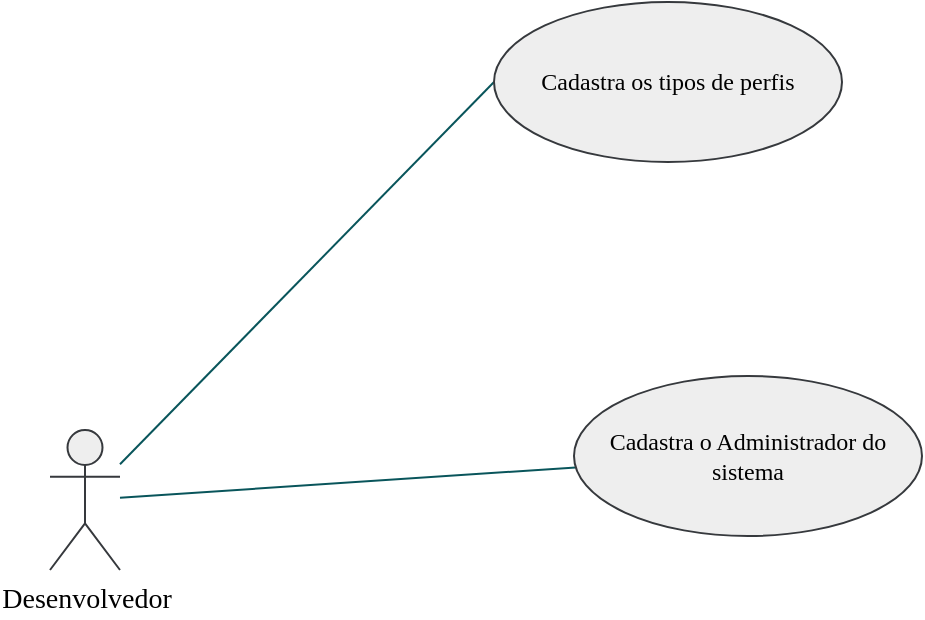 <mxfile version="26.0.9" pages="4">
  <diagram name="Atribuição de perfil" id="QcxXevKub5DLStYah1T8">
    <mxGraphModel dx="1036" dy="606" grid="0" gridSize="10" guides="1" tooltips="1" connect="1" arrows="1" fold="1" page="1" pageScale="1" pageWidth="827" pageHeight="1169" math="0" shadow="0">
      <root>
        <mxCell id="0" />
        <mxCell id="1" parent="0" />
        <mxCell id="35acMdycuWcn4WFv4V1S-10" style="edgeStyle=none;shape=connector;rounded=0;orthogonalLoop=1;jettySize=auto;html=1;entryX=0;entryY=0.5;entryDx=0;entryDy=0;strokeColor=#09555B;align=center;verticalAlign=middle;fontFamily=JetBrains Mono;fontSource=https%3A%2F%2Ffonts.googleapis.com%2Fcss%3Ffamily%3DJetBrains%2BMono;fontSize=12;fontColor=default;labelBackgroundColor=none;startFill=0;endArrow=none;" parent="1" source="35acMdycuWcn4WFv4V1S-2" target="35acMdycuWcn4WFv4V1S-3" edge="1">
          <mxGeometry relative="1" as="geometry" />
        </mxCell>
        <mxCell id="35acMdycuWcn4WFv4V1S-12" style="edgeStyle=none;shape=connector;rounded=0;orthogonalLoop=1;jettySize=auto;html=1;strokeColor=#09555B;align=center;verticalAlign=middle;fontFamily=JetBrains Mono;fontSource=https%3A%2F%2Ffonts.googleapis.com%2Fcss%3Ffamily%3DJetBrains%2BMono;fontSize=12;fontColor=default;labelBackgroundColor=none;startFill=0;endArrow=none;" parent="1" source="35acMdycuWcn4WFv4V1S-2" target="35acMdycuWcn4WFv4V1S-11" edge="1">
          <mxGeometry relative="1" as="geometry" />
        </mxCell>
        <mxCell id="35acMdycuWcn4WFv4V1S-2" value="&lt;font style=&quot;font-size: 14px;&quot; data-font-src=&quot;https://fonts.googleapis.com/css?family=JetBrains+Mono&quot; face=&quot;JetBrains Mono&quot;&gt;Desenvolvedor&lt;/font&gt;" style="shape=umlActor;verticalLabelPosition=bottom;verticalAlign=top;html=1;rounded=0;labelBackgroundColor=none;fillColor=#eeeeee;strokeColor=#36393d;" parent="1" vertex="1">
          <mxGeometry x="196" y="595" width="35" height="70" as="geometry" />
        </mxCell>
        <mxCell id="35acMdycuWcn4WFv4V1S-3" value="Cadastra os tipos de perfis" style="ellipse;whiteSpace=wrap;html=1;labelBackgroundColor=none;fontFamily=JetBrains Mono;fontSource=https%3A%2F%2Ffonts.googleapis.com%2Fcss%3Ffamily%3DJetBrains%2BMono;fillColor=#eeeeee;strokeColor=#36393d;" parent="1" vertex="1">
          <mxGeometry x="418" y="381" width="174" height="80" as="geometry" />
        </mxCell>
        <mxCell id="35acMdycuWcn4WFv4V1S-11" value="Cadastra o Administrador do sistema" style="ellipse;whiteSpace=wrap;html=1;labelBackgroundColor=none;fontFamily=JetBrains Mono;fontSource=https%3A%2F%2Ffonts.googleapis.com%2Fcss%3Ffamily%3DJetBrains%2BMono;fillColor=#eeeeee;strokeColor=#36393d;" parent="1" vertex="1">
          <mxGeometry x="458" y="568" width="174" height="80" as="geometry" />
        </mxCell>
      </root>
    </mxGraphModel>
  </diagram>
  <diagram name="Funções Administrador" id="c5BmnECyzApVZZUjmrsU">
    <mxGraphModel dx="1219" dy="721" grid="0" gridSize="10" guides="1" tooltips="1" connect="1" arrows="1" fold="1" page="1" pageScale="1" pageWidth="827" pageHeight="1169" math="0" shadow="0">
      <root>
        <mxCell id="ToV2DuI7_0UeVNSTOhYE-0" />
        <mxCell id="ToV2DuI7_0UeVNSTOhYE-1" parent="ToV2DuI7_0UeVNSTOhYE-0" />
        <mxCell id="ToV2DuI7_0UeVNSTOhYE-2" style="edgeStyle=none;shape=connector;rounded=0;orthogonalLoop=1;jettySize=auto;html=1;strokeColor=#09555B;align=center;verticalAlign=middle;fontFamily=JetBrains Mono;fontSource=https%3A%2F%2Ffonts.googleapis.com%2Fcss%3Ffamily%3DJetBrains%2BMono;fontSize=12;fontColor=default;labelBackgroundColor=none;startFill=0;endArrow=none;" parent="ToV2DuI7_0UeVNSTOhYE-1" source="ToV2DuI7_0UeVNSTOhYE-4" target="ToV2DuI7_0UeVNSTOhYE-5" edge="1">
          <mxGeometry relative="1" as="geometry" />
        </mxCell>
        <mxCell id="ToV2DuI7_0UeVNSTOhYE-3" style="edgeStyle=none;shape=connector;rounded=0;orthogonalLoop=1;jettySize=auto;html=1;strokeColor=#09555B;align=center;verticalAlign=middle;fontFamily=JetBrains Mono;fontSource=https%3A%2F%2Ffonts.googleapis.com%2Fcss%3Ffamily%3DJetBrains%2BMono;fontSize=12;fontColor=default;labelBackgroundColor=none;startFill=0;endArrow=none;" parent="ToV2DuI7_0UeVNSTOhYE-1" source="ToV2DuI7_0UeVNSTOhYE-4" target="ToV2DuI7_0UeVNSTOhYE-6" edge="1">
          <mxGeometry relative="1" as="geometry" />
        </mxCell>
        <mxCell id="I6MJ0TdbmxPSn6hVt5Xg-2" style="edgeStyle=none;shape=connector;rounded=0;orthogonalLoop=1;jettySize=auto;html=1;strokeColor=#09555B;align=center;verticalAlign=middle;fontFamily=JetBrains Mono;fontSource=https%3A%2F%2Ffonts.googleapis.com%2Fcss%3Ffamily%3DJetBrains%2BMono;fontSize=12;fontColor=default;labelBackgroundColor=none;startFill=0;endArrow=none;" parent="ToV2DuI7_0UeVNSTOhYE-1" source="ToV2DuI7_0UeVNSTOhYE-4" target="I6MJ0TdbmxPSn6hVt5Xg-0" edge="1">
          <mxGeometry relative="1" as="geometry" />
        </mxCell>
        <mxCell id="I6MJ0TdbmxPSn6hVt5Xg-3" style="edgeStyle=none;shape=connector;rounded=0;orthogonalLoop=1;jettySize=auto;html=1;strokeColor=#09555B;align=center;verticalAlign=middle;fontFamily=JetBrains Mono;fontSource=https%3A%2F%2Ffonts.googleapis.com%2Fcss%3Ffamily%3DJetBrains%2BMono;fontSize=12;fontColor=default;labelBackgroundColor=none;startFill=0;endArrow=none;" parent="ToV2DuI7_0UeVNSTOhYE-1" source="ToV2DuI7_0UeVNSTOhYE-4" target="I6MJ0TdbmxPSn6hVt5Xg-1" edge="1">
          <mxGeometry relative="1" as="geometry" />
        </mxCell>
        <mxCell id="I6MJ0TdbmxPSn6hVt5Xg-5" style="edgeStyle=none;shape=connector;rounded=0;orthogonalLoop=1;jettySize=auto;html=1;strokeColor=#09555B;align=center;verticalAlign=middle;fontFamily=JetBrains Mono;fontSource=https%3A%2F%2Ffonts.googleapis.com%2Fcss%3Ffamily%3DJetBrains%2BMono;fontSize=12;fontColor=default;labelBackgroundColor=none;startFill=0;endArrow=none;" parent="ToV2DuI7_0UeVNSTOhYE-1" source="ToV2DuI7_0UeVNSTOhYE-4" target="I6MJ0TdbmxPSn6hVt5Xg-4" edge="1">
          <mxGeometry relative="1" as="geometry" />
        </mxCell>
        <mxCell id="I6MJ0TdbmxPSn6hVt5Xg-7" style="edgeStyle=none;shape=connector;rounded=0;orthogonalLoop=1;jettySize=auto;html=1;strokeColor=#09555B;align=center;verticalAlign=middle;fontFamily=JetBrains Mono;fontSource=https%3A%2F%2Ffonts.googleapis.com%2Fcss%3Ffamily%3DJetBrains%2BMono;fontSize=12;fontColor=default;labelBackgroundColor=none;startFill=0;endArrow=none;" parent="ToV2DuI7_0UeVNSTOhYE-1" source="ToV2DuI7_0UeVNSTOhYE-4" target="I6MJ0TdbmxPSn6hVt5Xg-6" edge="1">
          <mxGeometry relative="1" as="geometry" />
        </mxCell>
        <mxCell id="p391m22RNpDcnVjhGMRH-1" style="edgeStyle=none;shape=connector;rounded=0;orthogonalLoop=1;jettySize=auto;html=1;strokeColor=#09555B;align=center;verticalAlign=middle;fontFamily=JetBrains Mono;fontSource=https%3A%2F%2Ffonts.googleapis.com%2Fcss%3Ffamily%3DJetBrains%2BMono;fontSize=12;fontColor=default;labelBackgroundColor=none;startFill=0;endArrow=none;" parent="ToV2DuI7_0UeVNSTOhYE-1" source="ToV2DuI7_0UeVNSTOhYE-4" target="p391m22RNpDcnVjhGMRH-0" edge="1">
          <mxGeometry relative="1" as="geometry" />
        </mxCell>
        <mxCell id="ToV2DuI7_0UeVNSTOhYE-4" value="&lt;font style=&quot;font-size: 14px;&quot; data-font-src=&quot;https://fonts.googleapis.com/css?family=JetBrains+Mono&quot; face=&quot;JetBrains Mono&quot;&gt;Administrador&lt;/font&gt;" style="shape=umlActor;verticalLabelPosition=bottom;verticalAlign=top;html=1;rounded=0;labelBackgroundColor=none;fillColor=#eeeeee;strokeColor=#36393d;" parent="ToV2DuI7_0UeVNSTOhYE-1" vertex="1">
          <mxGeometry x="160" y="387" width="35" height="70" as="geometry" />
        </mxCell>
        <mxCell id="ToV2DuI7_0UeVNSTOhYE-5" value="Mantém funcionários" style="ellipse;whiteSpace=wrap;html=1;labelBackgroundColor=none;fontFamily=JetBrains Mono;fontSource=https%3A%2F%2Ffonts.googleapis.com%2Fcss%3Ffamily%3DJetBrains%2BMono;fillColor=#eeeeee;strokeColor=#36393d;" parent="ToV2DuI7_0UeVNSTOhYE-1" vertex="1">
          <mxGeometry x="195" y="19" width="174" height="80" as="geometry" />
        </mxCell>
        <mxCell id="ToV2DuI7_0UeVNSTOhYE-6" value="Mantém procedimentos" style="ellipse;whiteSpace=wrap;html=1;labelBackgroundColor=none;fontFamily=JetBrains Mono;fontSource=https%3A%2F%2Ffonts.googleapis.com%2Fcss%3Ffamily%3DJetBrains%2BMono;fillColor=#eeeeee;strokeColor=#36393d;" parent="ToV2DuI7_0UeVNSTOhYE-1" vertex="1">
          <mxGeometry x="501" y="67" width="174" height="80" as="geometry" />
        </mxCell>
        <mxCell id="I6MJ0TdbmxPSn6hVt5Xg-0" value="Mantém clientes" style="ellipse;whiteSpace=wrap;html=1;labelBackgroundColor=none;fontFamily=JetBrains Mono;fontSource=https%3A%2F%2Ffonts.googleapis.com%2Fcss%3Ffamily%3DJetBrains%2BMono;fillColor=#eeeeee;strokeColor=#36393d;" parent="ToV2DuI7_0UeVNSTOhYE-1" vertex="1">
          <mxGeometry x="413" y="307" width="174" height="80" as="geometry" />
        </mxCell>
        <mxCell id="I6MJ0TdbmxPSn6hVt5Xg-1" value="Mantém agendamentos" style="ellipse;whiteSpace=wrap;html=1;labelBackgroundColor=none;fontFamily=JetBrains Mono;fontSource=https%3A%2F%2Ffonts.googleapis.com%2Fcss%3Ffamily%3DJetBrains%2BMono;fillColor=#eeeeee;strokeColor=#36393d;" parent="ToV2DuI7_0UeVNSTOhYE-1" vertex="1">
          <mxGeometry x="387" y="507" width="174" height="80" as="geometry" />
        </mxCell>
        <mxCell id="I6MJ0TdbmxPSn6hVt5Xg-4" value="Exporta relatórios de agendamentos" style="ellipse;whiteSpace=wrap;html=1;labelBackgroundColor=none;fontFamily=JetBrains Mono;fontSource=https%3A%2F%2Ffonts.googleapis.com%2Fcss%3Ffamily%3DJetBrains%2BMono;fillColor=#eeeeee;strokeColor=#36393d;" parent="ToV2DuI7_0UeVNSTOhYE-1" vertex="1">
          <mxGeometry x="216" y="603" width="174" height="80" as="geometry" />
        </mxCell>
        <mxCell id="I6MJ0TdbmxPSn6hVt5Xg-6" value="Troca senha de acesso" style="ellipse;whiteSpace=wrap;html=1;labelBackgroundColor=none;fontFamily=JetBrains Mono;fontSource=https%3A%2F%2Ffonts.googleapis.com%2Fcss%3Ffamily%3DJetBrains%2BMono;fillColor=#eeeeee;strokeColor=#36393d;" parent="ToV2DuI7_0UeVNSTOhYE-1" vertex="1">
          <mxGeometry x="112" y="733" width="174" height="80" as="geometry" />
        </mxCell>
        <mxCell id="p391m22RNpDcnVjhGMRH-0" value="Troca e-mail" style="ellipse;whiteSpace=wrap;html=1;labelBackgroundColor=none;fontFamily=JetBrains Mono;fontSource=https%3A%2F%2Ffonts.googleapis.com%2Fcss%3Ffamily%3DJetBrains%2BMono;fillColor=#eeeeee;strokeColor=#36393d;" parent="ToV2DuI7_0UeVNSTOhYE-1" vertex="1">
          <mxGeometry y="581" width="174" height="80" as="geometry" />
        </mxCell>
        <mxCell id="wlDGoLby7ee5ka31LJ2--1" value="Realiza login no sistema" style="ellipse;whiteSpace=wrap;html=1;labelBackgroundColor=none;fontFamily=JetBrains Mono;fontSource=https%3A%2F%2Ffonts.googleapis.com%2Fcss%3Ffamily%3DJetBrains%2BMono;fillColor=#eeeeee;strokeColor=#36393d;" vertex="1" parent="ToV2DuI7_0UeVNSTOhYE-1">
          <mxGeometry x="32" y="130" width="174" height="80" as="geometry" />
        </mxCell>
        <mxCell id="wlDGoLby7ee5ka31LJ2--2" style="edgeStyle=none;shape=connector;rounded=0;orthogonalLoop=1;jettySize=auto;html=1;entryX=0.75;entryY=0.1;entryDx=0;entryDy=0;entryPerimeter=0;strokeColor=#09555B;align=center;verticalAlign=middle;fontFamily=JetBrains Mono;fontSource=https%3A%2F%2Ffonts.googleapis.com%2Fcss%3Ffamily%3DJetBrains%2BMono;fontSize=12;fontColor=default;labelBackgroundColor=none;startFill=0;endArrow=none;" edge="1" parent="ToV2DuI7_0UeVNSTOhYE-1" source="wlDGoLby7ee5ka31LJ2--1" target="ToV2DuI7_0UeVNSTOhYE-4">
          <mxGeometry relative="1" as="geometry" />
        </mxCell>
        <mxCell id="-xNebnVi-m2a52kqDaa9-0" value="Consulta funcionários" style="ellipse;whiteSpace=wrap;html=1;labelBackgroundColor=none;fontFamily=JetBrains Mono;fontSource=https%3A%2F%2Ffonts.googleapis.com%2Fcss%3Ffamily%3DJetBrains%2BMono;fillColor=#eeeeee;strokeColor=#36393d;" vertex="1" parent="ToV2DuI7_0UeVNSTOhYE-1">
          <mxGeometry x="281" y="133" width="174" height="80" as="geometry" />
        </mxCell>
        <mxCell id="-xNebnVi-m2a52kqDaa9-1" style="edgeStyle=none;shape=connector;rounded=0;orthogonalLoop=1;jettySize=auto;html=1;entryX=1;entryY=0.333;entryDx=0;entryDy=0;entryPerimeter=0;strokeColor=#09555B;align=center;verticalAlign=middle;fontFamily=JetBrains Mono;fontSource=https%3A%2F%2Ffonts.googleapis.com%2Fcss%3Ffamily%3DJetBrains%2BMono;fontSize=12;fontColor=default;labelBackgroundColor=none;startFill=0;endArrow=none;" edge="1" parent="ToV2DuI7_0UeVNSTOhYE-1" source="-xNebnVi-m2a52kqDaa9-0" target="ToV2DuI7_0UeVNSTOhYE-4">
          <mxGeometry relative="1" as="geometry" />
        </mxCell>
        <mxCell id="-xNebnVi-m2a52kqDaa9-2" value="Consulta procedimentos" style="ellipse;whiteSpace=wrap;html=1;labelBackgroundColor=none;fontFamily=JetBrains Mono;fontSource=https%3A%2F%2Ffonts.googleapis.com%2Fcss%3Ffamily%3DJetBrains%2BMono;fillColor=#eeeeee;strokeColor=#36393d;" vertex="1" parent="ToV2DuI7_0UeVNSTOhYE-1">
          <mxGeometry x="494" y="191" width="174" height="80" as="geometry" />
        </mxCell>
        <mxCell id="sOFXwfNxksdlcMrFYQnq-0" style="edgeStyle=none;shape=connector;rounded=0;orthogonalLoop=1;jettySize=auto;html=1;entryX=0.56;entryY=0.276;entryDx=0;entryDy=0;entryPerimeter=0;strokeColor=#09555B;align=center;verticalAlign=middle;fontFamily=JetBrains Mono;fontSource=https%3A%2F%2Ffonts.googleapis.com%2Fcss%3Ffamily%3DJetBrains%2BMono;fontSize=12;fontColor=default;labelBackgroundColor=none;startFill=0;endArrow=none;" edge="1" parent="ToV2DuI7_0UeVNSTOhYE-1" source="-xNebnVi-m2a52kqDaa9-2" target="ToV2DuI7_0UeVNSTOhYE-4">
          <mxGeometry relative="1" as="geometry" />
        </mxCell>
        <mxCell id="sOFXwfNxksdlcMrFYQnq-1" value="Consulta clientes" style="ellipse;whiteSpace=wrap;html=1;labelBackgroundColor=none;fontFamily=JetBrains Mono;fontSource=https%3A%2F%2Ffonts.googleapis.com%2Fcss%3Ffamily%3DJetBrains%2BMono;fillColor=#eeeeee;strokeColor=#36393d;" vertex="1" parent="ToV2DuI7_0UeVNSTOhYE-1">
          <mxGeometry x="455" y="395" width="174" height="80" as="geometry" />
        </mxCell>
        <mxCell id="sOFXwfNxksdlcMrFYQnq-2" style="edgeStyle=none;shape=connector;rounded=0;orthogonalLoop=1;jettySize=auto;html=1;entryX=0.5;entryY=0.5;entryDx=0;entryDy=0;entryPerimeter=0;strokeColor=#09555B;align=center;verticalAlign=middle;fontFamily=JetBrains Mono;fontSource=https%3A%2F%2Ffonts.googleapis.com%2Fcss%3Ffamily%3DJetBrains%2BMono;fontSize=12;fontColor=default;labelBackgroundColor=none;startFill=0;endArrow=none;" edge="1" parent="ToV2DuI7_0UeVNSTOhYE-1" source="sOFXwfNxksdlcMrFYQnq-1" target="ToV2DuI7_0UeVNSTOhYE-4">
          <mxGeometry relative="1" as="geometry" />
        </mxCell>
        <mxCell id="sOFXwfNxksdlcMrFYQnq-3" value="Consulta agendamentos" style="ellipse;whiteSpace=wrap;html=1;labelBackgroundColor=none;fontFamily=JetBrains Mono;fontSource=https%3A%2F%2Ffonts.googleapis.com%2Fcss%3Ffamily%3DJetBrains%2BMono;fillColor=#eeeeee;strokeColor=#36393d;" vertex="1" parent="ToV2DuI7_0UeVNSTOhYE-1">
          <mxGeometry x="485" y="691" width="174" height="80" as="geometry" />
        </mxCell>
        <mxCell id="cb_Lv4VlFsiuBK2pponk-0" style="edgeStyle=none;shape=connector;rounded=0;orthogonalLoop=1;jettySize=auto;html=1;strokeColor=#09555B;align=center;verticalAlign=middle;fontFamily=JetBrains Mono;fontSource=https%3A%2F%2Ffonts.googleapis.com%2Fcss%3Ffamily%3DJetBrains%2BMono;fontSize=12;fontColor=default;labelBackgroundColor=none;startFill=0;endArrow=none;" edge="1" parent="ToV2DuI7_0UeVNSTOhYE-1" source="pd96XkUXZe4YaigdgKKn-0" target="ToV2DuI7_0UeVNSTOhYE-4">
          <mxGeometry relative="1" as="geometry" />
        </mxCell>
        <mxCell id="pd96XkUXZe4YaigdgKKn-0" value="Recebe notificação sobre status do agendamento relacionado" style="ellipse;whiteSpace=wrap;html=1;labelBackgroundColor=none;fontFamily=JetBrains Mono;fontSource=https%3A%2F%2Ffonts.googleapis.com%2Fcss%3Ffamily%3DJetBrains%2BMono;fillColor=#f5f5f5;strokeColor=#666666;fontColor=#333333;" vertex="1" parent="ToV2DuI7_0UeVNSTOhYE-1">
          <mxGeometry x="581" y="501" width="174" height="80" as="geometry" />
        </mxCell>
        <mxCell id="sp3jCJ_H4zDgScfsDKau-0" value="&lt;span style=&quot;background-color: light-dark(#ffffff, var(--ge-dark-color, #121212));&quot;&gt;Include&lt;/span&gt;" style="endArrow=open;endSize=16;endFill=0;html=1;rounded=0;strokeColor=#09555B;align=center;verticalAlign=middle;fontFamily=JetBrains Mono;fontSource=https%3A%2F%2Ffonts.googleapis.com%2Fcss%3Ffamily%3DJetBrains%2BMono;fontSize=12;fontColor=default;labelBackgroundColor=none;edgeStyle=none;dashed=1;dashPattern=8 8;" edge="1" parent="ToV2DuI7_0UeVNSTOhYE-1" source="I6MJ0TdbmxPSn6hVt5Xg-4" target="sOFXwfNxksdlcMrFYQnq-3">
          <mxGeometry x="0.127" y="5" width="160" relative="1" as="geometry">
            <mxPoint x="654" y="589" as="sourcePoint" />
            <mxPoint x="601" y="673" as="targetPoint" />
            <mxPoint as="offset" />
          </mxGeometry>
        </mxCell>
        <mxCell id="fOiUE6XRQb6CwsCNBX_k-0" style="edgeStyle=none;shape=connector;rounded=0;orthogonalLoop=1;jettySize=auto;html=1;entryX=0.452;entryY=0.282;entryDx=0;entryDy=0;entryPerimeter=0;strokeColor=#09555B;align=center;verticalAlign=middle;fontFamily=JetBrains Mono;fontSource=https%3A%2F%2Ffonts.googleapis.com%2Fcss%3Ffamily%3DJetBrains%2BMono;fontSize=12;fontColor=default;labelBackgroundColor=none;startFill=0;endArrow=none;" edge="1" parent="ToV2DuI7_0UeVNSTOhYE-1" source="sOFXwfNxksdlcMrFYQnq-3" target="ToV2DuI7_0UeVNSTOhYE-4">
          <mxGeometry relative="1" as="geometry" />
        </mxCell>
      </root>
    </mxGraphModel>
  </diagram>
  <diagram name="Funções Funcionário" id="X79uHp4sh64Nye6P6waJ">
    <mxGraphModel dx="1050" dy="621" grid="0" gridSize="10" guides="1" tooltips="1" connect="1" arrows="1" fold="1" page="1" pageScale="1" pageWidth="827" pageHeight="1169" math="0" shadow="0">
      <root>
        <mxCell id="XHaQa1u2qdHdWe34AowM-0" />
        <mxCell id="XHaQa1u2qdHdWe34AowM-1" parent="XHaQa1u2qdHdWe34AowM-0" />
        <mxCell id="XHaQa1u2qdHdWe34AowM-2" style="edgeStyle=none;shape=connector;rounded=0;orthogonalLoop=1;jettySize=auto;html=1;entryX=0;entryY=0.5;entryDx=0;entryDy=0;strokeColor=#09555B;align=center;verticalAlign=middle;fontFamily=JetBrains Mono;fontSource=https%3A%2F%2Ffonts.googleapis.com%2Fcss%3Ffamily%3DJetBrains%2BMono;fontSize=12;fontColor=default;labelBackgroundColor=none;startFill=0;endArrow=none;" parent="XHaQa1u2qdHdWe34AowM-1" source="XHaQa1u2qdHdWe34AowM-8" target="XHaQa1u2qdHdWe34AowM-9" edge="1">
          <mxGeometry relative="1" as="geometry" />
        </mxCell>
        <mxCell id="XHaQa1u2qdHdWe34AowM-7" style="edgeStyle=none;shape=connector;rounded=0;orthogonalLoop=1;jettySize=auto;html=1;strokeColor=#09555B;align=center;verticalAlign=middle;fontFamily=JetBrains Mono;fontSource=https%3A%2F%2Ffonts.googleapis.com%2Fcss%3Ffamily%3DJetBrains%2BMono;fontSize=12;fontColor=default;labelBackgroundColor=none;startFill=0;endArrow=none;" parent="XHaQa1u2qdHdWe34AowM-1" source="XHaQa1u2qdHdWe34AowM-8" target="XHaQa1u2qdHdWe34AowM-14" edge="1">
          <mxGeometry relative="1" as="geometry" />
        </mxCell>
        <mxCell id="PH8ecy6P66k0H0MVl5tt-2" style="edgeStyle=none;shape=connector;rounded=0;orthogonalLoop=1;jettySize=auto;html=1;strokeColor=#09555B;align=center;verticalAlign=middle;fontFamily=JetBrains Mono;fontSource=https%3A%2F%2Ffonts.googleapis.com%2Fcss%3Ffamily%3DJetBrains%2BMono;fontSize=12;fontColor=default;labelBackgroundColor=none;startFill=0;endArrow=none;" parent="XHaQa1u2qdHdWe34AowM-1" source="XHaQa1u2qdHdWe34AowM-8" target="PH8ecy6P66k0H0MVl5tt-0" edge="1">
          <mxGeometry relative="1" as="geometry" />
        </mxCell>
        <mxCell id="PH8ecy6P66k0H0MVl5tt-4" style="edgeStyle=none;shape=connector;rounded=0;orthogonalLoop=1;jettySize=auto;html=1;strokeColor=#09555B;align=center;verticalAlign=middle;fontFamily=JetBrains Mono;fontSource=https%3A%2F%2Ffonts.googleapis.com%2Fcss%3Ffamily%3DJetBrains%2BMono;fontSize=12;fontColor=default;labelBackgroundColor=none;startFill=0;endArrow=none;" parent="XHaQa1u2qdHdWe34AowM-1" source="XHaQa1u2qdHdWe34AowM-8" target="PH8ecy6P66k0H0MVl5tt-3" edge="1">
          <mxGeometry relative="1" as="geometry" />
        </mxCell>
        <mxCell id="PH8ecy6P66k0H0MVl5tt-7" style="edgeStyle=none;shape=connector;rounded=0;orthogonalLoop=1;jettySize=auto;html=1;strokeColor=#09555B;align=center;verticalAlign=middle;fontFamily=JetBrains Mono;fontSource=https%3A%2F%2Ffonts.googleapis.com%2Fcss%3Ffamily%3DJetBrains%2BMono;fontSize=12;fontColor=default;labelBackgroundColor=none;startFill=0;endArrow=none;" parent="XHaQa1u2qdHdWe34AowM-1" source="XHaQa1u2qdHdWe34AowM-8" target="PH8ecy6P66k0H0MVl5tt-6" edge="1">
          <mxGeometry relative="1" as="geometry" />
        </mxCell>
        <mxCell id="XHaQa1u2qdHdWe34AowM-8" value="&lt;font face=&quot;JetBrains Mono&quot;&gt;&lt;span style=&quot;font-size: 14px;&quot;&gt;Funcionário&lt;/span&gt;&lt;/font&gt;" style="shape=umlActor;verticalLabelPosition=bottom;verticalAlign=top;html=1;rounded=0;labelBackgroundColor=none;fillColor=#eeeeee;strokeColor=#36393d;" parent="XHaQa1u2qdHdWe34AowM-1" vertex="1">
          <mxGeometry x="160" y="387" width="35" height="70" as="geometry" />
        </mxCell>
        <mxCell id="XHaQa1u2qdHdWe34AowM-9" value="Cadastra clientes" style="ellipse;whiteSpace=wrap;html=1;labelBackgroundColor=none;fontFamily=JetBrains Mono;fontSource=https%3A%2F%2Ffonts.googleapis.com%2Fcss%3Ffamily%3DJetBrains%2BMono;fillColor=#eeeeee;strokeColor=#36393d;" parent="XHaQa1u2qdHdWe34AowM-1" vertex="1">
          <mxGeometry x="483" y="208" width="174" height="80" as="geometry" />
        </mxCell>
        <mxCell id="XHaQa1u2qdHdWe34AowM-14" value="Troca senha de acesso" style="ellipse;whiteSpace=wrap;html=1;labelBackgroundColor=none;fontFamily=JetBrains Mono;fontSource=https%3A%2F%2Ffonts.googleapis.com%2Fcss%3Ffamily%3DJetBrains%2BMono;fillColor=#eeeeee;strokeColor=#36393d;" parent="XHaQa1u2qdHdWe34AowM-1" vertex="1">
          <mxGeometry x="134" y="885" width="174" height="80" as="geometry" />
        </mxCell>
        <mxCell id="PH8ecy6P66k0H0MVl5tt-0" value="Edita cadastro de clientes" style="ellipse;whiteSpace=wrap;html=1;labelBackgroundColor=none;fontFamily=JetBrains Mono;fontSource=https%3A%2F%2Ffonts.googleapis.com%2Fcss%3Ffamily%3DJetBrains%2BMono;fillColor=#eeeeee;strokeColor=#36393d;" parent="XHaQa1u2qdHdWe34AowM-1" vertex="1">
          <mxGeometry x="395" y="312" width="174" height="80" as="geometry" />
        </mxCell>
        <mxCell id="PH8ecy6P66k0H0MVl5tt-5" style="edgeStyle=none;shape=connector;rounded=0;orthogonalLoop=1;jettySize=auto;html=1;strokeColor=#09555B;align=center;verticalAlign=middle;fontFamily=JetBrains Mono;fontSource=https%3A%2F%2Ffonts.googleapis.com%2Fcss%3Ffamily%3DJetBrains%2BMono;fontSize=12;fontColor=default;labelBackgroundColor=none;startFill=0;endArrow=none;" parent="XHaQa1u2qdHdWe34AowM-1" source="PH8ecy6P66k0H0MVl5tt-1" target="XHaQa1u2qdHdWe34AowM-8" edge="1">
          <mxGeometry relative="1" as="geometry" />
        </mxCell>
        <mxCell id="PH8ecy6P66k0H0MVl5tt-1" value="Edita cadastro de agendamentos" style="ellipse;whiteSpace=wrap;html=1;labelBackgroundColor=none;fontFamily=JetBrains Mono;fontSource=https%3A%2F%2Ffonts.googleapis.com%2Fcss%3Ffamily%3DJetBrains%2BMono;fillColor=#eeeeee;strokeColor=#36393d;" parent="XHaQa1u2qdHdWe34AowM-1" vertex="1">
          <mxGeometry x="314" y="719" width="174" height="80" as="geometry" />
        </mxCell>
        <mxCell id="PH8ecy6P66k0H0MVl5tt-3" value="Cadastra agendamentos" style="ellipse;whiteSpace=wrap;html=1;labelBackgroundColor=none;fontFamily=JetBrains Mono;fontSource=https%3A%2F%2Ffonts.googleapis.com%2Fcss%3Ffamily%3DJetBrains%2BMono;fillColor=#f5f5f5;strokeColor=#666666;fontColor=#333333;" parent="XHaQa1u2qdHdWe34AowM-1" vertex="1">
          <mxGeometry x="388" y="421" width="174" height="80" as="geometry" />
        </mxCell>
        <mxCell id="PH8ecy6P66k0H0MVl5tt-6" value="Troca e-mail" style="ellipse;whiteSpace=wrap;html=1;labelBackgroundColor=none;fontFamily=JetBrains Mono;fontSource=https%3A%2F%2Ffonts.googleapis.com%2Fcss%3Ffamily%3DJetBrains%2BMono;fillColor=#eeeeee;strokeColor=#36393d;" parent="XHaQa1u2qdHdWe34AowM-1" vertex="1">
          <mxGeometry x="21" y="639" width="174" height="80" as="geometry" />
        </mxCell>
        <mxCell id="vC3R-8DJhgBOjCuawIMx-0" value="Consulta&amp;nbsp;&lt;span style=&quot;background-color: transparent; color: light-dark(rgb(51, 51, 51), rgb(193, 193, 193));&quot;&gt;agendamentos&lt;/span&gt;" style="ellipse;whiteSpace=wrap;html=1;labelBackgroundColor=none;fontFamily=JetBrains Mono;fontSource=https%3A%2F%2Ffonts.googleapis.com%2Fcss%3Ffamily%3DJetBrains%2BMono;fillColor=#f5f5f5;strokeColor=#666666;fontColor=#333333;" parent="XHaQa1u2qdHdWe34AowM-1" vertex="1">
          <mxGeometry x="323" y="541" width="174" height="80" as="geometry" />
        </mxCell>
        <mxCell id="vC3R-8DJhgBOjCuawIMx-1" value="Consulta c&lt;span style=&quot;background-color: transparent; color: light-dark(rgb(0, 0, 0), rgb(255, 255, 255));&quot;&gt;lientes&lt;/span&gt;" style="ellipse;whiteSpace=wrap;html=1;labelBackgroundColor=none;fontFamily=JetBrains Mono;fontSource=https%3A%2F%2Ffonts.googleapis.com%2Fcss%3Ffamily%3DJetBrains%2BMono;fillColor=#eeeeee;strokeColor=#36393d;" parent="XHaQa1u2qdHdWe34AowM-1" vertex="1">
          <mxGeometry x="537" y="367" width="174" height="80" as="geometry" />
        </mxCell>
        <mxCell id="vC3R-8DJhgBOjCuawIMx-2" style="edgeStyle=none;shape=connector;rounded=0;orthogonalLoop=1;jettySize=auto;html=1;entryX=0.5;entryY=0.5;entryDx=0;entryDy=0;entryPerimeter=0;strokeColor=#09555B;align=center;verticalAlign=middle;fontFamily=JetBrains Mono;fontSource=https%3A%2F%2Ffonts.googleapis.com%2Fcss%3Ffamily%3DJetBrains%2BMono;fontSize=12;fontColor=default;labelBackgroundColor=none;startFill=0;endArrow=none;" parent="XHaQa1u2qdHdWe34AowM-1" source="vC3R-8DJhgBOjCuawIMx-0" target="XHaQa1u2qdHdWe34AowM-8" edge="1">
          <mxGeometry relative="1" as="geometry" />
        </mxCell>
        <mxCell id="vC3R-8DJhgBOjCuawIMx-3" style="edgeStyle=none;shape=connector;rounded=0;orthogonalLoop=1;jettySize=auto;html=1;entryX=0.5;entryY=0.5;entryDx=0;entryDy=0;entryPerimeter=0;strokeColor=#09555B;align=center;verticalAlign=middle;fontFamily=JetBrains Mono;fontSource=https%3A%2F%2Ffonts.googleapis.com%2Fcss%3Ffamily%3DJetBrains%2BMono;fontSize=12;fontColor=default;labelBackgroundColor=none;startFill=0;endArrow=none;" parent="XHaQa1u2qdHdWe34AowM-1" source="vC3R-8DJhgBOjCuawIMx-1" target="XHaQa1u2qdHdWe34AowM-8" edge="1">
          <mxGeometry relative="1" as="geometry" />
        </mxCell>
        <mxCell id="vC3R-8DJhgBOjCuawIMx-4" value="Consulta procedimentos" style="ellipse;whiteSpace=wrap;html=1;labelBackgroundColor=none;fontFamily=JetBrains Mono;fontSource=https%3A%2F%2Ffonts.googleapis.com%2Fcss%3Ffamily%3DJetBrains%2BMono;fillColor=#eeeeee;strokeColor=#36393d;" parent="XHaQa1u2qdHdWe34AowM-1" vertex="1">
          <mxGeometry x="467" y="96" width="174" height="80" as="geometry" />
        </mxCell>
        <mxCell id="vC3R-8DJhgBOjCuawIMx-5" style="edgeStyle=none;shape=connector;rounded=0;orthogonalLoop=1;jettySize=auto;html=1;entryX=0.75;entryY=0.1;entryDx=0;entryDy=0;entryPerimeter=0;strokeColor=#09555B;align=center;verticalAlign=middle;fontFamily=JetBrains Mono;fontSource=https%3A%2F%2Ffonts.googleapis.com%2Fcss%3Ffamily%3DJetBrains%2BMono;fontSize=12;fontColor=default;labelBackgroundColor=none;startFill=0;endArrow=none;" parent="XHaQa1u2qdHdWe34AowM-1" source="vC3R-8DJhgBOjCuawIMx-4" target="XHaQa1u2qdHdWe34AowM-8" edge="1">
          <mxGeometry relative="1" as="geometry" />
        </mxCell>
        <mxCell id="vC3R-8DJhgBOjCuawIMx-6" value="Consulta funcionários" style="ellipse;whiteSpace=wrap;html=1;labelBackgroundColor=none;fontFamily=JetBrains Mono;fontSource=https%3A%2F%2Ffonts.googleapis.com%2Fcss%3Ffamily%3DJetBrains%2BMono;fillColor=#eeeeee;strokeColor=#36393d;" parent="XHaQa1u2qdHdWe34AowM-1" vertex="1">
          <mxGeometry x="236" y="149" width="174" height="80" as="geometry" />
        </mxCell>
        <mxCell id="vC3R-8DJhgBOjCuawIMx-7" style="edgeStyle=none;shape=connector;rounded=0;orthogonalLoop=1;jettySize=auto;html=1;entryX=0.75;entryY=0.1;entryDx=0;entryDy=0;entryPerimeter=0;strokeColor=#09555B;align=center;verticalAlign=middle;fontFamily=JetBrains Mono;fontSource=https%3A%2F%2Ffonts.googleapis.com%2Fcss%3Ffamily%3DJetBrains%2BMono;fontSize=12;fontColor=default;labelBackgroundColor=none;startFill=0;endArrow=none;" parent="XHaQa1u2qdHdWe34AowM-1" source="vC3R-8DJhgBOjCuawIMx-6" target="XHaQa1u2qdHdWe34AowM-8" edge="1">
          <mxGeometry relative="1" as="geometry" />
        </mxCell>
        <mxCell id="vC3R-8DJhgBOjCuawIMx-8" value="Realiza login no sistema" style="ellipse;whiteSpace=wrap;html=1;labelBackgroundColor=none;fontFamily=JetBrains Mono;fontSource=https%3A%2F%2Ffonts.googleapis.com%2Fcss%3Ffamily%3DJetBrains%2BMono;fillColor=#eeeeee;strokeColor=#36393d;" parent="XHaQa1u2qdHdWe34AowM-1" vertex="1">
          <mxGeometry x="33" y="81" width="174" height="80" as="geometry" />
        </mxCell>
        <mxCell id="vC3R-8DJhgBOjCuawIMx-9" style="edgeStyle=none;shape=connector;rounded=0;orthogonalLoop=1;jettySize=auto;html=1;entryX=0.75;entryY=0.1;entryDx=0;entryDy=0;entryPerimeter=0;strokeColor=#09555B;align=center;verticalAlign=middle;fontFamily=JetBrains Mono;fontSource=https%3A%2F%2Ffonts.googleapis.com%2Fcss%3Ffamily%3DJetBrains%2BMono;fontSize=12;fontColor=default;labelBackgroundColor=none;startFill=0;endArrow=none;" parent="XHaQa1u2qdHdWe34AowM-1" source="vC3R-8DJhgBOjCuawIMx-8" target="XHaQa1u2qdHdWe34AowM-8" edge="1">
          <mxGeometry relative="1" as="geometry" />
        </mxCell>
        <mxCell id="vC3R-8DJhgBOjCuawIMx-10" value="Recebe notificação sobre status do agendamento relacionado" style="ellipse;whiteSpace=wrap;html=1;labelBackgroundColor=none;fontFamily=JetBrains Mono;fontSource=https%3A%2F%2Ffonts.googleapis.com%2Fcss%3Ffamily%3DJetBrains%2BMono;fillColor=#f5f5f5;strokeColor=#666666;fontColor=#333333;" parent="XHaQa1u2qdHdWe34AowM-1" vertex="1">
          <mxGeometry x="600" y="571" width="174" height="80" as="geometry" />
        </mxCell>
        <mxCell id="vC3R-8DJhgBOjCuawIMx-11" style="edgeStyle=none;shape=connector;rounded=0;orthogonalLoop=1;jettySize=auto;html=1;entryX=0.5;entryY=0.5;entryDx=0;entryDy=0;entryPerimeter=0;strokeColor=#09555B;align=center;verticalAlign=middle;fontFamily=JetBrains Mono;fontSource=https%3A%2F%2Ffonts.googleapis.com%2Fcss%3Ffamily%3DJetBrains%2BMono;fontSize=12;fontColor=default;labelBackgroundColor=none;startFill=0;endArrow=none;" parent="XHaQa1u2qdHdWe34AowM-1" source="vC3R-8DJhgBOjCuawIMx-10" target="XHaQa1u2qdHdWe34AowM-8" edge="1">
          <mxGeometry relative="1" as="geometry" />
        </mxCell>
      </root>
    </mxGraphModel>
  </diagram>
  <diagram name="Funções Cliente" id="dQ5TfEKGADbtmWzZPzHs">
    <mxGraphModel dx="863" dy="511" grid="0" gridSize="10" guides="1" tooltips="1" connect="1" arrows="1" fold="1" page="1" pageScale="1" pageWidth="827" pageHeight="1169" math="0" shadow="0">
      <root>
        <mxCell id="ZirxHVDQZGuR7Z_flPWk-0" />
        <mxCell id="ZirxHVDQZGuR7Z_flPWk-1" parent="ZirxHVDQZGuR7Z_flPWk-0" />
        <mxCell id="ZirxHVDQZGuR7Z_flPWk-2" style="edgeStyle=none;shape=connector;rounded=0;orthogonalLoop=1;jettySize=auto;html=1;strokeColor=#09555B;align=center;verticalAlign=middle;fontFamily=JetBrains Mono;fontSource=https%3A%2F%2Ffonts.googleapis.com%2Fcss%3Ffamily%3DJetBrains%2BMono;fontSize=12;fontColor=default;labelBackgroundColor=none;startFill=0;endArrow=none;" edge="1" parent="ZirxHVDQZGuR7Z_flPWk-1" source="ZirxHVDQZGuR7Z_flPWk-4" target="ZirxHVDQZGuR7Z_flPWk-5">
          <mxGeometry relative="1" as="geometry" />
        </mxCell>
        <mxCell id="ZirxHVDQZGuR7Z_flPWk-3" style="edgeStyle=none;shape=connector;rounded=0;orthogonalLoop=1;jettySize=auto;html=1;strokeColor=#09555B;align=center;verticalAlign=middle;fontFamily=JetBrains Mono;fontSource=https%3A%2F%2Ffonts.googleapis.com%2Fcss%3Ffamily%3DJetBrains%2BMono;fontSize=12;fontColor=default;labelBackgroundColor=none;startFill=0;endArrow=none;exitX=1;exitY=0.333;exitDx=0;exitDy=0;exitPerimeter=0;" edge="1" parent="ZirxHVDQZGuR7Z_flPWk-1" source="ZirxHVDQZGuR7Z_flPWk-4" target="ZirxHVDQZGuR7Z_flPWk-6">
          <mxGeometry relative="1" as="geometry" />
        </mxCell>
        <mxCell id="ZirxHVDQZGuR7Z_flPWk-4" value="&lt;font style=&quot;font-size: 14px;&quot; data-font-src=&quot;https://fonts.googleapis.com/css?family=JetBrains+Mono&quot; face=&quot;JetBrains Mono&quot;&gt;Cliente&lt;/font&gt;" style="shape=umlActor;verticalLabelPosition=bottom;verticalAlign=top;html=1;rounded=0;labelBackgroundColor=none;fillColor=#eeeeee;strokeColor=#36393d;" vertex="1" parent="ZirxHVDQZGuR7Z_flPWk-1">
          <mxGeometry x="196" y="595" width="35" height="70" as="geometry" />
        </mxCell>
        <mxCell id="ZirxHVDQZGuR7Z_flPWk-5" value="Recebe notificação do agendamento" style="ellipse;whiteSpace=wrap;html=1;labelBackgroundColor=none;fontFamily=JetBrains Mono;fontSource=https%3A%2F%2Ffonts.googleapis.com%2Fcss%3Ffamily%3DJetBrains%2BMono;fillColor=#eeeeee;strokeColor=#36393d;" vertex="1" parent="ZirxHVDQZGuR7Z_flPWk-1">
          <mxGeometry x="502" y="280" width="174" height="80" as="geometry" />
        </mxCell>
        <mxCell id="ZirxHVDQZGuR7Z_flPWk-6" value="Cancela o agendamento" style="ellipse;whiteSpace=wrap;html=1;labelBackgroundColor=none;fontFamily=JetBrains Mono;fontSource=https%3A%2F%2Ffonts.googleapis.com%2Fcss%3Ffamily%3DJetBrains%2BMono;fillColor=#eeeeee;strokeColor=#36393d;" vertex="1" parent="ZirxHVDQZGuR7Z_flPWk-1">
          <mxGeometry x="502" y="497" width="174" height="80" as="geometry" />
        </mxCell>
        <mxCell id="Fv8kLXuH2_jE60tyT9D3-0" value="Confirma o agendamento" style="ellipse;whiteSpace=wrap;html=1;labelBackgroundColor=none;fontFamily=JetBrains Mono;fontSource=https%3A%2F%2Ffonts.googleapis.com%2Fcss%3Ffamily%3DJetBrains%2BMono;fillColor=#eeeeee;strokeColor=#36393d;" vertex="1" parent="ZirxHVDQZGuR7Z_flPWk-1">
          <mxGeometry x="192" y="286" width="174" height="80" as="geometry" />
        </mxCell>
        <mxCell id="Fv8kLXuH2_jE60tyT9D3-1" style="edgeStyle=none;shape=connector;rounded=0;orthogonalLoop=1;jettySize=auto;html=1;entryX=1;entryY=0.333;entryDx=0;entryDy=0;entryPerimeter=0;strokeColor=#09555B;align=center;verticalAlign=middle;fontFamily=JetBrains Mono;fontSource=https%3A%2F%2Ffonts.googleapis.com%2Fcss%3Ffamily%3DJetBrains%2BMono;fontSize=12;fontColor=default;labelBackgroundColor=none;startFill=0;endArrow=none;" edge="1" parent="ZirxHVDQZGuR7Z_flPWk-1" source="Fv8kLXuH2_jE60tyT9D3-0" target="ZirxHVDQZGuR7Z_flPWk-4">
          <mxGeometry relative="1" as="geometry" />
        </mxCell>
        <mxCell id="vq6JKBO8bsWutv23ndmK-0" style="edgeStyle=none;shape=connector;rounded=0;orthogonalLoop=1;jettySize=auto;html=1;strokeColor=#09555B;align=center;verticalAlign=middle;fontFamily=JetBrains Mono;fontSource=https%3A%2F%2Ffonts.googleapis.com%2Fcss%3Ffamily%3DJetBrains%2BMono;fontSize=12;fontColor=default;labelBackgroundColor=none;startFill=0;endArrow=open;dashed=1;dashPattern=8 8;endFill=0;endSize=16;entryX=0.435;entryY=0.994;entryDx=0;entryDy=0;entryPerimeter=0;" edge="1" parent="ZirxHVDQZGuR7Z_flPWk-1" source="ZirxHVDQZGuR7Z_flPWk-6" target="ZirxHVDQZGuR7Z_flPWk-5">
          <mxGeometry relative="1" as="geometry">
            <mxPoint x="319" y="763" as="sourcePoint" />
            <mxPoint x="391" y="620" as="targetPoint" />
          </mxGeometry>
        </mxCell>
        <mxCell id="vq6JKBO8bsWutv23ndmK-1" value="&lt;span style=&quot;background-color: light-dark(#ffffff, var(--ge-dark-color, #121212));&quot;&gt;Include&lt;/span&gt;" style="edgeLabel;html=1;align=center;verticalAlign=middle;resizable=0;points=[];fontFamily=JetBrains Mono;fontSource=https%3A%2F%2Ffonts.googleapis.com%2Fcss%3Ffamily%3DJetBrains%2BMono;fontSize=12;fontColor=default;labelBackgroundColor=none;" vertex="1" connectable="0" parent="vq6JKBO8bsWutv23ndmK-0">
          <mxGeometry x="-0.093" relative="1" as="geometry">
            <mxPoint as="offset" />
          </mxGeometry>
        </mxCell>
        <mxCell id="vq6JKBO8bsWutv23ndmK-2" style="edgeStyle=none;shape=connector;rounded=0;orthogonalLoop=1;jettySize=auto;html=1;strokeColor=#09555B;align=center;verticalAlign=middle;fontFamily=JetBrains Mono;fontSource=https%3A%2F%2Ffonts.googleapis.com%2Fcss%3Ffamily%3DJetBrains%2BMono;fontSize=12;fontColor=default;labelBackgroundColor=none;startFill=0;endArrow=open;dashed=1;dashPattern=8 8;endFill=0;endSize=16;entryX=0.086;entryY=0.76;entryDx=0;entryDy=0;entryPerimeter=0;" edge="1" parent="ZirxHVDQZGuR7Z_flPWk-1" source="Fv8kLXuH2_jE60tyT9D3-0" target="ZirxHVDQZGuR7Z_flPWk-5">
          <mxGeometry relative="1" as="geometry">
            <mxPoint x="329" y="773" as="sourcePoint" />
            <mxPoint x="401" y="630" as="targetPoint" />
          </mxGeometry>
        </mxCell>
        <mxCell id="vq6JKBO8bsWutv23ndmK-3" value="&lt;span style=&quot;background-color: light-dark(#ffffff, var(--ge-dark-color, #121212));&quot;&gt;Include&lt;/span&gt;" style="edgeLabel;html=1;align=center;verticalAlign=middle;resizable=0;points=[];fontFamily=JetBrains Mono;fontSource=https%3A%2F%2Ffonts.googleapis.com%2Fcss%3Ffamily%3DJetBrains%2BMono;fontSize=12;fontColor=default;labelBackgroundColor=none;" vertex="1" connectable="0" parent="vq6JKBO8bsWutv23ndmK-2">
          <mxGeometry x="-0.093" relative="1" as="geometry">
            <mxPoint as="offset" />
          </mxGeometry>
        </mxCell>
      </root>
    </mxGraphModel>
  </diagram>
</mxfile>
